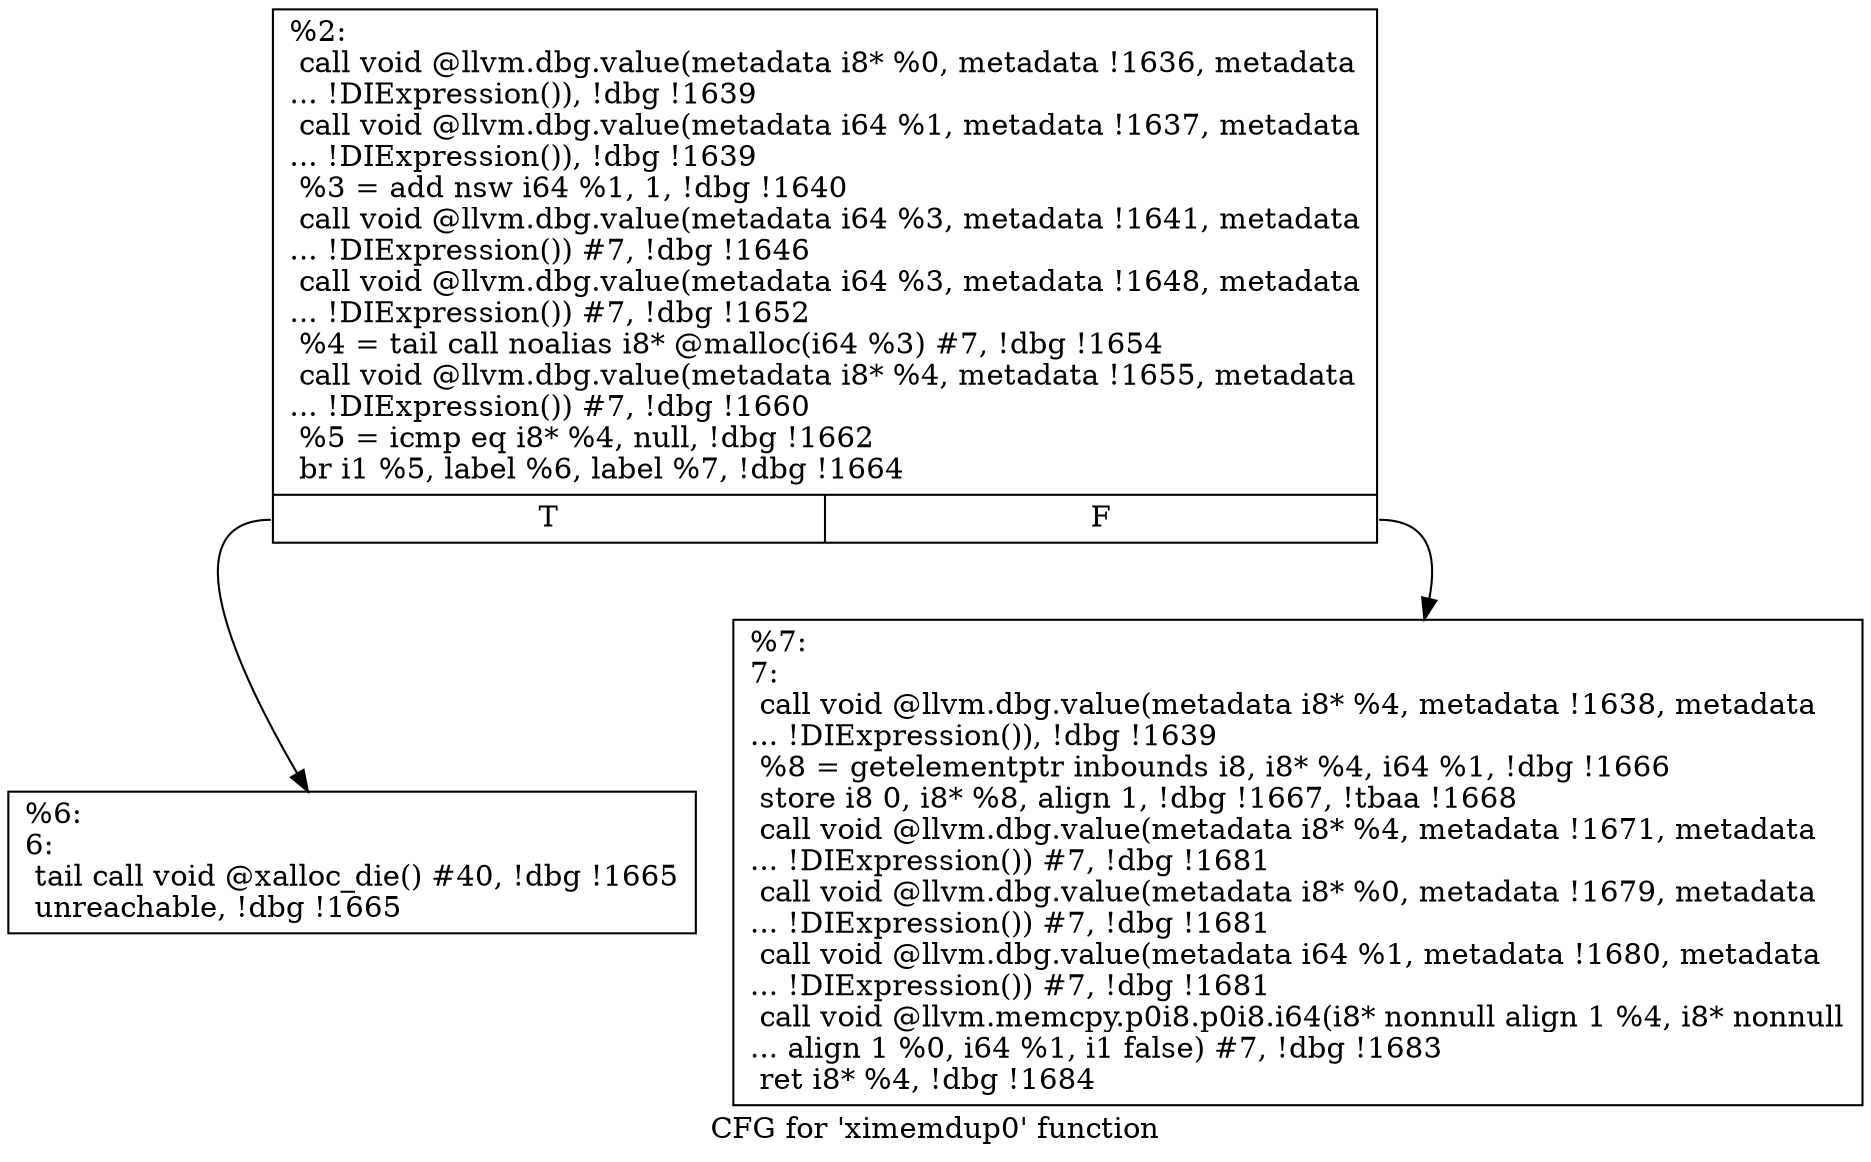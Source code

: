 digraph "CFG for 'ximemdup0' function" {
	label="CFG for 'ximemdup0' function";

	Node0x14b93f0 [shape=record,label="{%2:\l  call void @llvm.dbg.value(metadata i8* %0, metadata !1636, metadata\l... !DIExpression()), !dbg !1639\l  call void @llvm.dbg.value(metadata i64 %1, metadata !1637, metadata\l... !DIExpression()), !dbg !1639\l  %3 = add nsw i64 %1, 1, !dbg !1640\l  call void @llvm.dbg.value(metadata i64 %3, metadata !1641, metadata\l... !DIExpression()) #7, !dbg !1646\l  call void @llvm.dbg.value(metadata i64 %3, metadata !1648, metadata\l... !DIExpression()) #7, !dbg !1652\l  %4 = tail call noalias i8* @malloc(i64 %3) #7, !dbg !1654\l  call void @llvm.dbg.value(metadata i8* %4, metadata !1655, metadata\l... !DIExpression()) #7, !dbg !1660\l  %5 = icmp eq i8* %4, null, !dbg !1662\l  br i1 %5, label %6, label %7, !dbg !1664\l|{<s0>T|<s1>F}}"];
	Node0x14b93f0:s0 -> Node0x14ba4e0;
	Node0x14b93f0:s1 -> Node0x14ba530;
	Node0x14ba4e0 [shape=record,label="{%6:\l6:                                                \l  tail call void @xalloc_die() #40, !dbg !1665\l  unreachable, !dbg !1665\l}"];
	Node0x14ba530 [shape=record,label="{%7:\l7:                                                \l  call void @llvm.dbg.value(metadata i8* %4, metadata !1638, metadata\l... !DIExpression()), !dbg !1639\l  %8 = getelementptr inbounds i8, i8* %4, i64 %1, !dbg !1666\l  store i8 0, i8* %8, align 1, !dbg !1667, !tbaa !1668\l  call void @llvm.dbg.value(metadata i8* %4, metadata !1671, metadata\l... !DIExpression()) #7, !dbg !1681\l  call void @llvm.dbg.value(metadata i8* %0, metadata !1679, metadata\l... !DIExpression()) #7, !dbg !1681\l  call void @llvm.dbg.value(metadata i64 %1, metadata !1680, metadata\l... !DIExpression()) #7, !dbg !1681\l  call void @llvm.memcpy.p0i8.p0i8.i64(i8* nonnull align 1 %4, i8* nonnull\l... align 1 %0, i64 %1, i1 false) #7, !dbg !1683\l  ret i8* %4, !dbg !1684\l}"];
}

